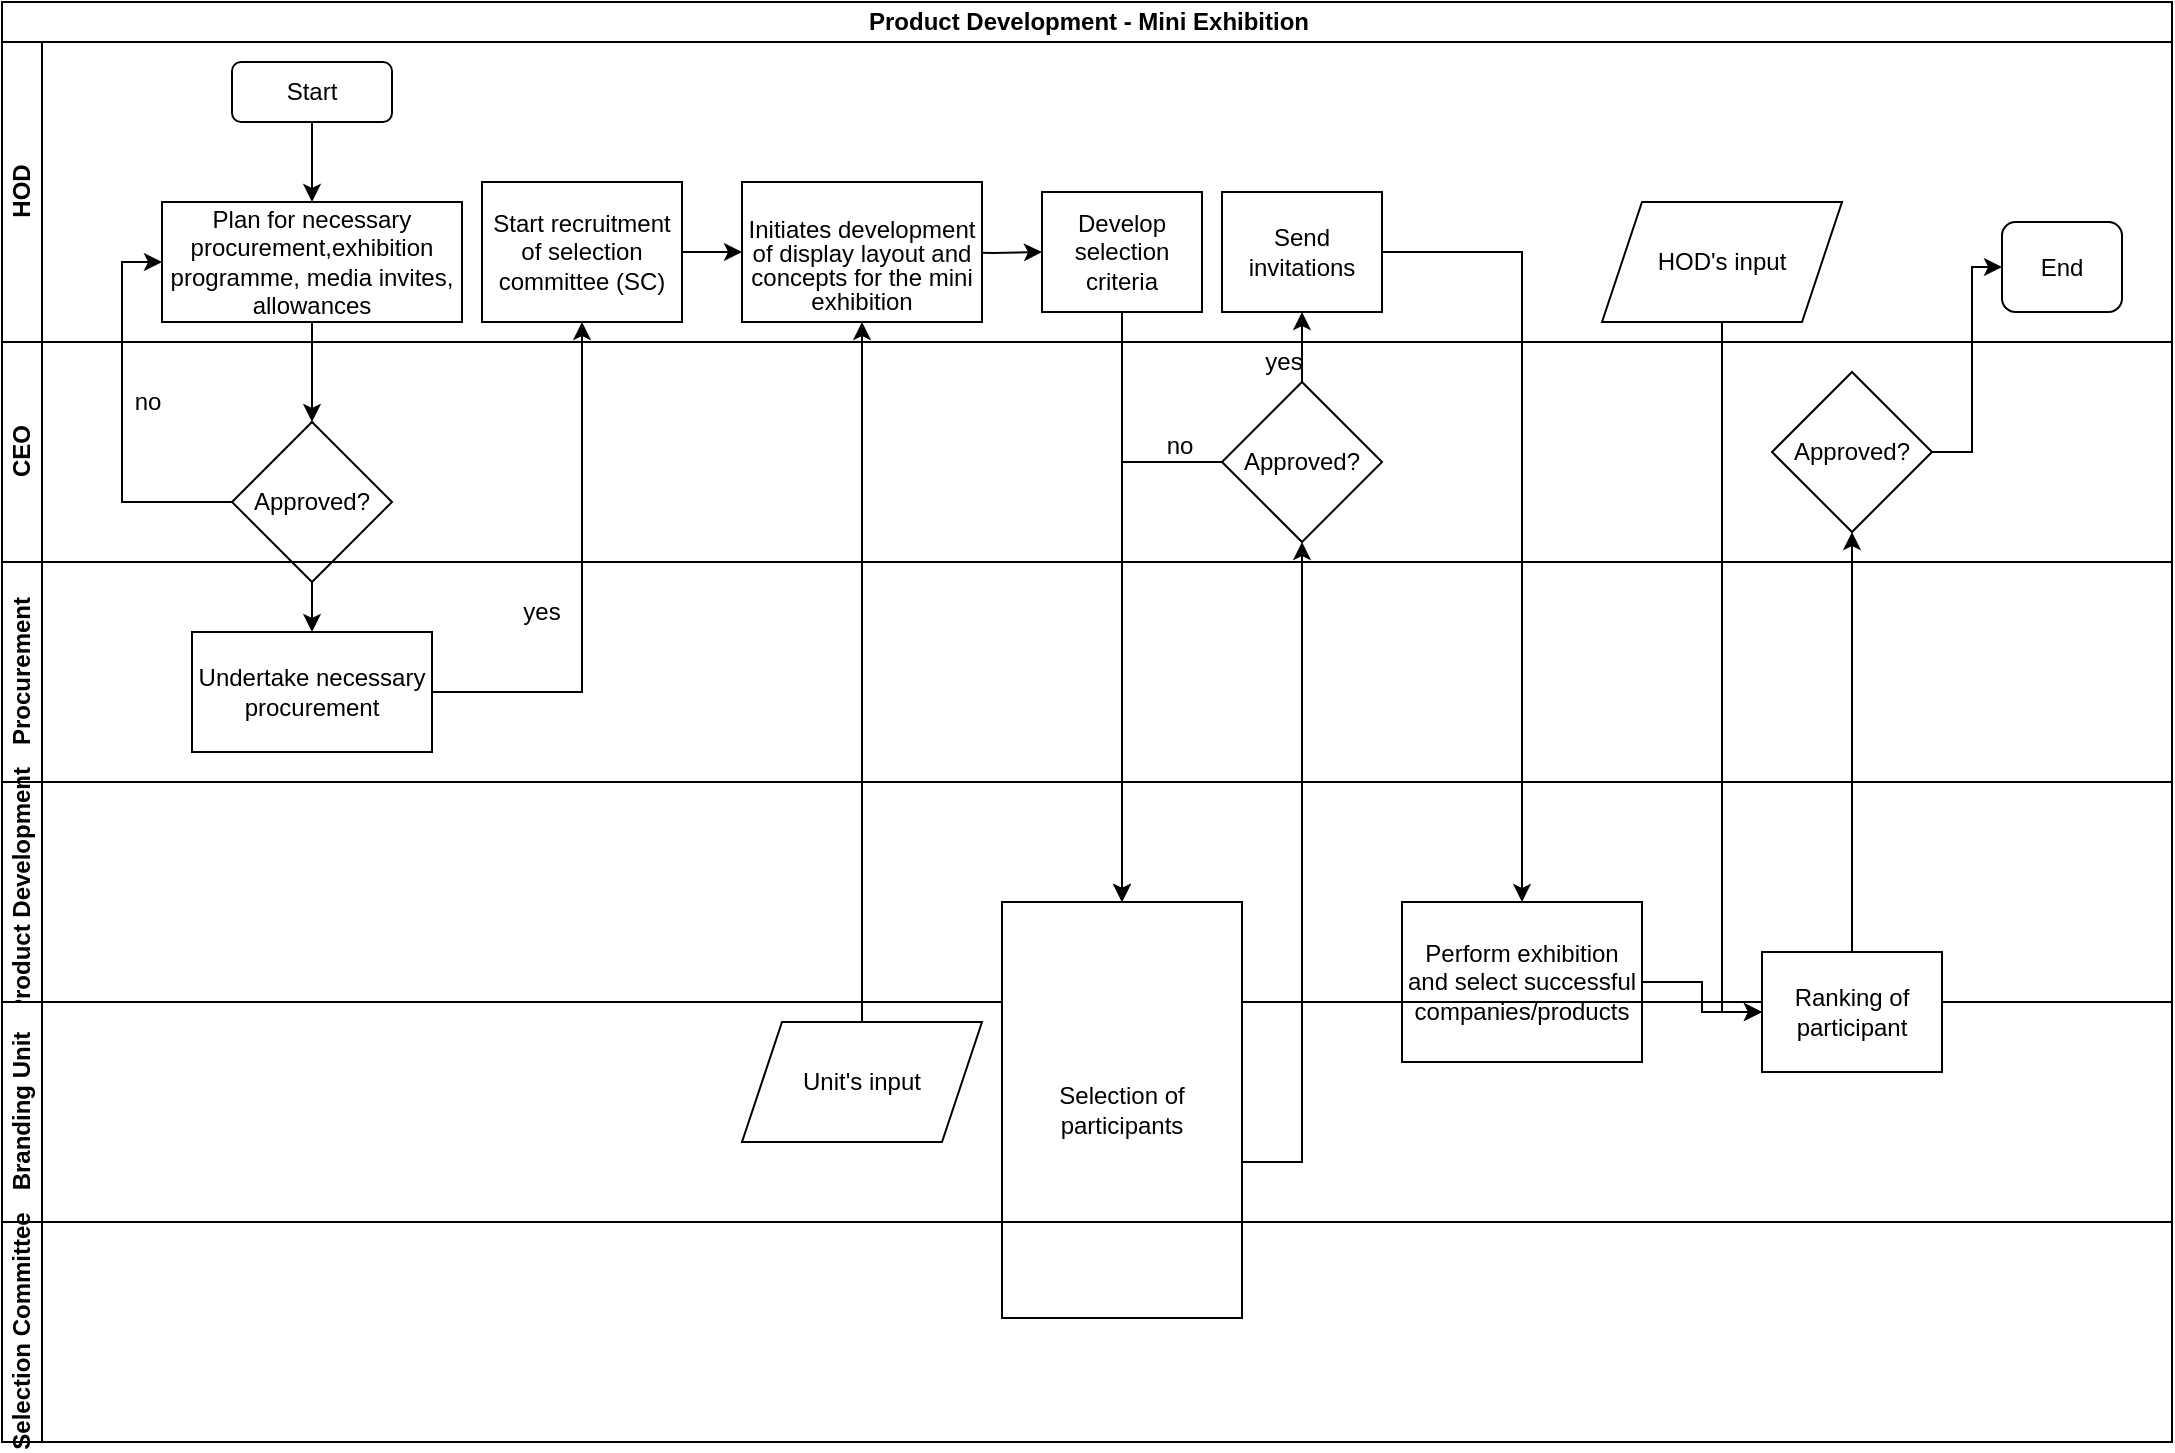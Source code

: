 <mxfile version="13.6.6" type="github">
  <diagram id="iS4VbfkvWqATDpr2NzcE" name="Page-1">
    <mxGraphModel dx="1038" dy="547" grid="1" gridSize="10" guides="1" tooltips="1" connect="1" arrows="1" fold="1" page="1" pageScale="1" pageWidth="1169" pageHeight="827" math="0" shadow="0">
      <root>
        <mxCell id="0" />
        <mxCell id="1" parent="0" />
        <mxCell id="rXSO16KiNVPudHFig_VC-1" value="Product Development - Mini Exhibition" style="swimlane;html=1;childLayout=stackLayout;resizeParent=1;resizeParentMax=0;horizontal=1;startSize=20;horizontalStack=0;" vertex="1" parent="1">
          <mxGeometry x="40" y="32" width="1085" height="720" as="geometry" />
        </mxCell>
        <mxCell id="rXSO16KiNVPudHFig_VC-2" value="HOD" style="swimlane;html=1;startSize=20;horizontal=0;" vertex="1" parent="rXSO16KiNVPudHFig_VC-1">
          <mxGeometry y="20" width="1085" height="150" as="geometry" />
        </mxCell>
        <mxCell id="rXSO16KiNVPudHFig_VC-5" value="Start" style="rounded=1;whiteSpace=wrap;html=1;" vertex="1" parent="rXSO16KiNVPudHFig_VC-2">
          <mxGeometry x="115" y="10" width="80" height="30" as="geometry" />
        </mxCell>
        <mxCell id="rXSO16KiNVPudHFig_VC-30" value="" style="edgeStyle=orthogonalEdgeStyle;rounded=0;orthogonalLoop=1;jettySize=auto;html=1;" edge="1" parent="rXSO16KiNVPudHFig_VC-2" target="rXSO16KiNVPudHFig_VC-29">
          <mxGeometry relative="1" as="geometry">
            <mxPoint x="470" y="105" as="sourcePoint" />
          </mxGeometry>
        </mxCell>
        <mxCell id="rXSO16KiNVPudHFig_VC-67" value="Send invitations" style="whiteSpace=wrap;html=1;rounded=0;" vertex="1" parent="rXSO16KiNVPudHFig_VC-2">
          <mxGeometry x="610" y="75" width="80" height="60" as="geometry" />
        </mxCell>
        <mxCell id="rXSO16KiNVPudHFig_VC-29" value="Develop selection criteria" style="whiteSpace=wrap;html=1;rounded=0;" vertex="1" parent="rXSO16KiNVPudHFig_VC-2">
          <mxGeometry x="520" y="75" width="80" height="60" as="geometry" />
        </mxCell>
        <mxCell id="rXSO16KiNVPudHFig_VC-17" value="&lt;br/&gt;&lt;p style=&quot;margin-bottom: 0in ; line-height: 100%&quot;&gt;&lt;font face=&quot;Arial, serif&quot;&gt;&lt;span lang=&quot;en-US&quot;&gt;Initiates development of display layout and concepts for the mini exhibition&lt;/span&gt;&lt;/font&gt;&lt;/p&gt;&lt;br/&gt;" style="whiteSpace=wrap;html=1;rounded=0;" vertex="1" parent="rXSO16KiNVPudHFig_VC-2">
          <mxGeometry x="370" y="70" width="120" height="70" as="geometry" />
        </mxCell>
        <mxCell id="rXSO16KiNVPudHFig_VC-13" value="Start recruitment of selection committee (SC)" style="whiteSpace=wrap;html=1;rounded=0;" vertex="1" parent="rXSO16KiNVPudHFig_VC-2">
          <mxGeometry x="240" y="70" width="100" height="70" as="geometry" />
        </mxCell>
        <mxCell id="rXSO16KiNVPudHFig_VC-6" value="Plan for necessary procurement,exhibition programme, media invites, allowances" style="rounded=0;whiteSpace=wrap;html=1;" vertex="1" parent="rXSO16KiNVPudHFig_VC-2">
          <mxGeometry x="80" y="80" width="150" height="60" as="geometry" />
        </mxCell>
        <mxCell id="rXSO16KiNVPudHFig_VC-8" value="" style="edgeStyle=orthogonalEdgeStyle;rounded=0;orthogonalLoop=1;jettySize=auto;html=1;entryX=0.5;entryY=0;entryDx=0;entryDy=0;" edge="1" parent="rXSO16KiNVPudHFig_VC-2" source="rXSO16KiNVPudHFig_VC-5" target="rXSO16KiNVPudHFig_VC-6">
          <mxGeometry relative="1" as="geometry">
            <mxPoint x="140" y="80" as="targetPoint" />
          </mxGeometry>
        </mxCell>
        <mxCell id="rXSO16KiNVPudHFig_VC-18" value="" style="edgeStyle=orthogonalEdgeStyle;rounded=0;orthogonalLoop=1;jettySize=auto;html=1;" edge="1" parent="rXSO16KiNVPudHFig_VC-2" source="rXSO16KiNVPudHFig_VC-13" target="rXSO16KiNVPudHFig_VC-17">
          <mxGeometry relative="1" as="geometry" />
        </mxCell>
        <mxCell id="rXSO16KiNVPudHFig_VC-78" value="HOD&#39;s input" style="shape=parallelogram;perimeter=parallelogramPerimeter;whiteSpace=wrap;html=1;fixedSize=1;" vertex="1" parent="rXSO16KiNVPudHFig_VC-2">
          <mxGeometry x="800" y="80" width="120" height="60" as="geometry" />
        </mxCell>
        <mxCell id="rXSO16KiNVPudHFig_VC-85" value="End" style="rounded=1;whiteSpace=wrap;html=1;" vertex="1" parent="rXSO16KiNVPudHFig_VC-2">
          <mxGeometry x="1000" y="90" width="60" height="45" as="geometry" />
        </mxCell>
        <mxCell id="rXSO16KiNVPudHFig_VC-3" value="CEO" style="swimlane;html=1;startSize=20;horizontal=0;" vertex="1" parent="rXSO16KiNVPudHFig_VC-1">
          <mxGeometry y="170" width="1085" height="110" as="geometry" />
        </mxCell>
        <mxCell id="rXSO16KiNVPudHFig_VC-28" value="no" style="text;html=1;strokeColor=none;fillColor=none;align=center;verticalAlign=middle;whiteSpace=wrap;rounded=0;" vertex="1" parent="rXSO16KiNVPudHFig_VC-3">
          <mxGeometry x="53" y="20" width="40" height="20" as="geometry" />
        </mxCell>
        <mxCell id="rXSO16KiNVPudHFig_VC-72" value="no" style="text;html=1;strokeColor=none;fillColor=none;align=center;verticalAlign=middle;whiteSpace=wrap;rounded=0;" vertex="1" parent="rXSO16KiNVPudHFig_VC-3">
          <mxGeometry x="569" y="42" width="40" height="20" as="geometry" />
        </mxCell>
        <mxCell id="rXSO16KiNVPudHFig_VC-81" value="Approved?" style="rhombus;whiteSpace=wrap;html=1;rounded=0;" vertex="1" parent="rXSO16KiNVPudHFig_VC-3">
          <mxGeometry x="885" y="15" width="80" height="80" as="geometry" />
        </mxCell>
        <mxCell id="rXSO16KiNVPudHFig_VC-65" value="Approved?" style="rhombus;whiteSpace=wrap;html=1;rounded=0;" vertex="1" parent="rXSO16KiNVPudHFig_VC-3">
          <mxGeometry x="610" y="20" width="80" height="80" as="geometry" />
        </mxCell>
        <mxCell id="rXSO16KiNVPudHFig_VC-9" value="Approved?" style="rhombus;whiteSpace=wrap;html=1;rounded=0;" vertex="1" parent="rXSO16KiNVPudHFig_VC-3">
          <mxGeometry x="115" y="40" width="80" height="80" as="geometry" />
        </mxCell>
        <mxCell id="rXSO16KiNVPudHFig_VC-69" value="yes" style="text;html=1;strokeColor=none;fillColor=none;align=center;verticalAlign=middle;whiteSpace=wrap;rounded=0;" vertex="1" parent="rXSO16KiNVPudHFig_VC-3">
          <mxGeometry x="621" width="40" height="20" as="geometry" />
        </mxCell>
        <mxCell id="rXSO16KiNVPudHFig_VC-4" value="Procurement" style="swimlane;html=1;startSize=20;horizontal=0;" vertex="1" parent="rXSO16KiNVPudHFig_VC-1">
          <mxGeometry y="280" width="1085" height="110" as="geometry" />
        </mxCell>
        <mxCell id="rXSO16KiNVPudHFig_VC-25" value="yes" style="text;html=1;strokeColor=none;fillColor=none;align=center;verticalAlign=middle;whiteSpace=wrap;rounded=0;" vertex="1" parent="rXSO16KiNVPudHFig_VC-4">
          <mxGeometry x="250" y="15" width="40" height="20" as="geometry" />
        </mxCell>
        <mxCell id="rXSO16KiNVPudHFig_VC-11" value="Undertake necessary procurement" style="whiteSpace=wrap;html=1;rounded=0;" vertex="1" parent="rXSO16KiNVPudHFig_VC-4">
          <mxGeometry x="95" y="35" width="120" height="60" as="geometry" />
        </mxCell>
        <mxCell id="rXSO16KiNVPudHFig_VC-10" value="" style="edgeStyle=orthogonalEdgeStyle;rounded=0;orthogonalLoop=1;jettySize=auto;html=1;" edge="1" parent="rXSO16KiNVPudHFig_VC-1" source="rXSO16KiNVPudHFig_VC-6" target="rXSO16KiNVPudHFig_VC-9">
          <mxGeometry relative="1" as="geometry" />
        </mxCell>
        <mxCell id="rXSO16KiNVPudHFig_VC-12" value="" style="edgeStyle=orthogonalEdgeStyle;rounded=0;orthogonalLoop=1;jettySize=auto;html=1;" edge="1" parent="rXSO16KiNVPudHFig_VC-1" source="rXSO16KiNVPudHFig_VC-9" target="rXSO16KiNVPudHFig_VC-11">
          <mxGeometry relative="1" as="geometry" />
        </mxCell>
        <mxCell id="rXSO16KiNVPudHFig_VC-14" value="" style="edgeStyle=orthogonalEdgeStyle;rounded=0;orthogonalLoop=1;jettySize=auto;html=1;" edge="1" parent="rXSO16KiNVPudHFig_VC-1" source="rXSO16KiNVPudHFig_VC-11" target="rXSO16KiNVPudHFig_VC-13">
          <mxGeometry relative="1" as="geometry" />
        </mxCell>
        <mxCell id="rXSO16KiNVPudHFig_VC-15" value="Product Development" style="swimlane;html=1;startSize=20;horizontal=0;" vertex="1" parent="rXSO16KiNVPudHFig_VC-1">
          <mxGeometry y="390" width="1085" height="110" as="geometry" />
        </mxCell>
        <mxCell id="rXSO16KiNVPudHFig_VC-73" value="Perform exhibition and select successful companies/products" style="whiteSpace=wrap;html=1;rounded=0;" vertex="1" parent="rXSO16KiNVPudHFig_VC-15">
          <mxGeometry x="700" y="60" width="120" height="80" as="geometry" />
        </mxCell>
        <mxCell id="rXSO16KiNVPudHFig_VC-20" value="Branding Unit" style="swimlane;html=1;startSize=20;horizontal=0;" vertex="1" parent="rXSO16KiNVPudHFig_VC-1">
          <mxGeometry y="500" width="1085" height="110" as="geometry" />
        </mxCell>
        <mxCell id="rXSO16KiNVPudHFig_VC-22" value="Unit&#39;s input" style="shape=parallelogram;perimeter=parallelogramPerimeter;whiteSpace=wrap;html=1;fixedSize=1;" vertex="1" parent="rXSO16KiNVPudHFig_VC-20">
          <mxGeometry x="370" y="10" width="120" height="60" as="geometry" />
        </mxCell>
        <mxCell id="rXSO16KiNVPudHFig_VC-63" value="Selection of participants" style="whiteSpace=wrap;html=1;rounded=0;" vertex="1" parent="rXSO16KiNVPudHFig_VC-20">
          <mxGeometry x="500" y="-50" width="120" height="208" as="geometry" />
        </mxCell>
        <mxCell id="rXSO16KiNVPudHFig_VC-24" value="" style="edgeStyle=orthogonalEdgeStyle;rounded=0;orthogonalLoop=1;jettySize=auto;html=1;entryX=0.5;entryY=1;entryDx=0;entryDy=0;" edge="1" parent="rXSO16KiNVPudHFig_VC-1" source="rXSO16KiNVPudHFig_VC-22" target="rXSO16KiNVPudHFig_VC-17">
          <mxGeometry relative="1" as="geometry">
            <mxPoint x="480" y="500" as="targetPoint" />
          </mxGeometry>
        </mxCell>
        <mxCell id="rXSO16KiNVPudHFig_VC-27" value="" style="edgeStyle=orthogonalEdgeStyle;rounded=0;orthogonalLoop=1;jettySize=auto;html=1;entryX=0;entryY=0.5;entryDx=0;entryDy=0;" edge="1" parent="rXSO16KiNVPudHFig_VC-1" source="rXSO16KiNVPudHFig_VC-9" target="rXSO16KiNVPudHFig_VC-6">
          <mxGeometry relative="1" as="geometry">
            <mxPoint x="55" y="250" as="targetPoint" />
            <Array as="points">
              <mxPoint x="60" y="250" />
              <mxPoint x="60" y="130" />
            </Array>
          </mxGeometry>
        </mxCell>
        <mxCell id="rXSO16KiNVPudHFig_VC-61" value="Selection Committee" style="swimlane;html=1;startSize=20;horizontal=0;" vertex="1" parent="rXSO16KiNVPudHFig_VC-1">
          <mxGeometry y="610" width="1085" height="110" as="geometry" />
        </mxCell>
        <mxCell id="rXSO16KiNVPudHFig_VC-64" value="" style="edgeStyle=orthogonalEdgeStyle;rounded=0;orthogonalLoop=1;jettySize=auto;html=1;" edge="1" parent="rXSO16KiNVPudHFig_VC-1" source="rXSO16KiNVPudHFig_VC-29" target="rXSO16KiNVPudHFig_VC-63">
          <mxGeometry relative="1" as="geometry" />
        </mxCell>
        <mxCell id="rXSO16KiNVPudHFig_VC-66" value="" style="edgeStyle=orthogonalEdgeStyle;rounded=0;orthogonalLoop=1;jettySize=auto;html=1;" edge="1" parent="rXSO16KiNVPudHFig_VC-1" source="rXSO16KiNVPudHFig_VC-63" target="rXSO16KiNVPudHFig_VC-65">
          <mxGeometry relative="1" as="geometry">
            <Array as="points">
              <mxPoint x="650" y="580" />
            </Array>
          </mxGeometry>
        </mxCell>
        <mxCell id="rXSO16KiNVPudHFig_VC-68" value="" style="edgeStyle=orthogonalEdgeStyle;rounded=0;orthogonalLoop=1;jettySize=auto;html=1;" edge="1" parent="rXSO16KiNVPudHFig_VC-1" source="rXSO16KiNVPudHFig_VC-65" target="rXSO16KiNVPudHFig_VC-67">
          <mxGeometry relative="1" as="geometry" />
        </mxCell>
        <mxCell id="rXSO16KiNVPudHFig_VC-71" value="" style="edgeStyle=orthogonalEdgeStyle;rounded=0;orthogonalLoop=1;jettySize=auto;html=1;entryX=0.5;entryY=0;entryDx=0;entryDy=0;" edge="1" parent="rXSO16KiNVPudHFig_VC-1" source="rXSO16KiNVPudHFig_VC-65" target="rXSO16KiNVPudHFig_VC-63">
          <mxGeometry relative="1" as="geometry">
            <mxPoint x="550" y="230" as="targetPoint" />
            <Array as="points">
              <mxPoint x="560" y="230" />
            </Array>
          </mxGeometry>
        </mxCell>
        <mxCell id="rXSO16KiNVPudHFig_VC-74" value="" style="edgeStyle=orthogonalEdgeStyle;rounded=0;orthogonalLoop=1;jettySize=auto;html=1;" edge="1" parent="rXSO16KiNVPudHFig_VC-1" source="rXSO16KiNVPudHFig_VC-67" target="rXSO16KiNVPudHFig_VC-73">
          <mxGeometry relative="1" as="geometry" />
        </mxCell>
        <mxCell id="rXSO16KiNVPudHFig_VC-84" value="" style="edgeStyle=orthogonalEdgeStyle;rounded=0;orthogonalLoop=1;jettySize=auto;html=1;entryX=0;entryY=0.5;entryDx=0;entryDy=0;" edge="1" parent="rXSO16KiNVPudHFig_VC-1" source="rXSO16KiNVPudHFig_VC-81" target="rXSO16KiNVPudHFig_VC-85">
          <mxGeometry relative="1" as="geometry">
            <mxPoint x="1025" y="225" as="targetPoint" />
            <Array as="points">
              <mxPoint x="985" y="225" />
              <mxPoint x="985" y="133" />
            </Array>
          </mxGeometry>
        </mxCell>
        <mxCell id="rXSO16KiNVPudHFig_VC-82" value="" style="edgeStyle=orthogonalEdgeStyle;rounded=0;orthogonalLoop=1;jettySize=auto;html=1;" edge="1" parent="1" source="rXSO16KiNVPudHFig_VC-75" target="rXSO16KiNVPudHFig_VC-81">
          <mxGeometry relative="1" as="geometry" />
        </mxCell>
        <mxCell id="rXSO16KiNVPudHFig_VC-75" value="Ranking of participant" style="whiteSpace=wrap;html=1;rounded=0;" vertex="1" parent="1">
          <mxGeometry x="920" y="507" width="90" height="60" as="geometry" />
        </mxCell>
        <mxCell id="rXSO16KiNVPudHFig_VC-76" value="" style="edgeStyle=orthogonalEdgeStyle;rounded=0;orthogonalLoop=1;jettySize=auto;html=1;" edge="1" parent="1" source="rXSO16KiNVPudHFig_VC-73" target="rXSO16KiNVPudHFig_VC-75">
          <mxGeometry relative="1" as="geometry" />
        </mxCell>
        <mxCell id="rXSO16KiNVPudHFig_VC-80" value="" style="edgeStyle=orthogonalEdgeStyle;rounded=0;orthogonalLoop=1;jettySize=auto;html=1;entryX=0;entryY=0.5;entryDx=0;entryDy=0;" edge="1" parent="1" source="rXSO16KiNVPudHFig_VC-78" target="rXSO16KiNVPudHFig_VC-75">
          <mxGeometry relative="1" as="geometry">
            <mxPoint x="900" y="272" as="targetPoint" />
          </mxGeometry>
        </mxCell>
      </root>
    </mxGraphModel>
  </diagram>
</mxfile>
